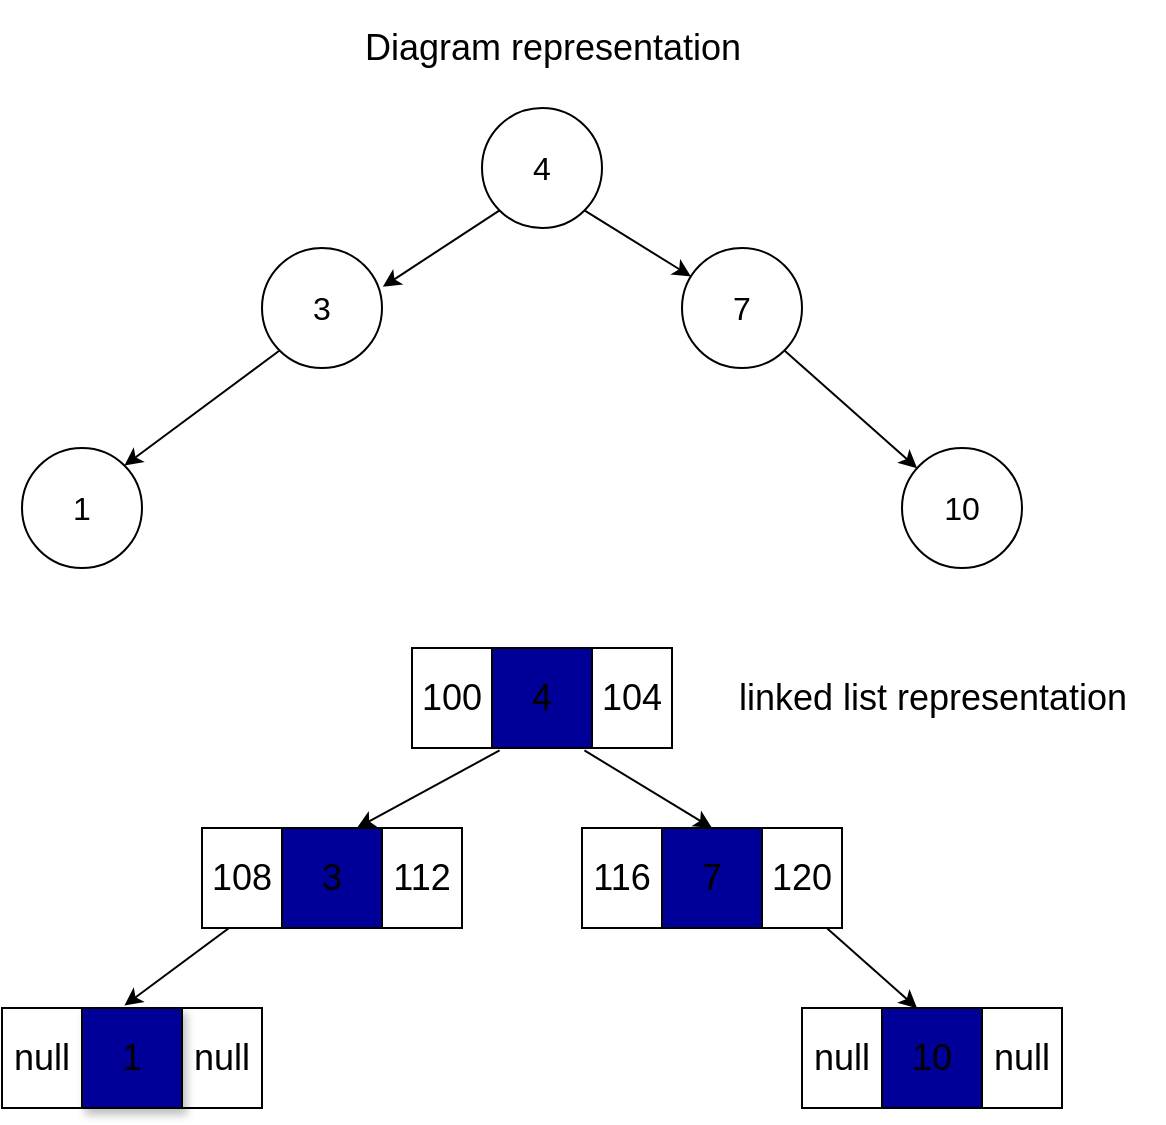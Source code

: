 <mxfile>
    <diagram id="0YV6zlQmTSQ1P5n79otT" name="Page-1">
        <mxGraphModel dx="1072" dy="308" grid="1" gridSize="10" guides="1" tooltips="1" connect="1" arrows="1" fold="1" page="1" pageScale="1" pageWidth="850" pageHeight="1100" math="0" shadow="0">
            <root>
                <mxCell id="0"/>
                <mxCell id="1" parent="0"/>
                <mxCell id="7" style="edgeStyle=none;html=1;exitX=0;exitY=1;exitDx=0;exitDy=0;entryX=1.007;entryY=0.323;entryDx=0;entryDy=0;entryPerimeter=0;fontSize=18;" edge="1" parent="1" source="2" target="3">
                    <mxGeometry relative="1" as="geometry"/>
                </mxCell>
                <mxCell id="9" style="edgeStyle=none;html=1;exitX=1;exitY=1;exitDx=0;exitDy=0;fontSize=18;" edge="1" parent="1" source="2" target="4">
                    <mxGeometry relative="1" as="geometry"/>
                </mxCell>
                <mxCell id="2" value="&lt;font size=&quot;3&quot;&gt;4&lt;/font&gt;" style="ellipse;whiteSpace=wrap;html=1;aspect=fixed;" vertex="1" parent="1">
                    <mxGeometry x="390" y="50" width="60" height="60" as="geometry"/>
                </mxCell>
                <mxCell id="8" style="edgeStyle=none;html=1;exitX=0;exitY=1;exitDx=0;exitDy=0;entryX=1;entryY=0;entryDx=0;entryDy=0;fontSize=18;" edge="1" parent="1" source="3" target="5">
                    <mxGeometry relative="1" as="geometry"/>
                </mxCell>
                <mxCell id="3" value="&lt;font size=&quot;3&quot;&gt;3&lt;/font&gt;" style="ellipse;whiteSpace=wrap;html=1;aspect=fixed;" vertex="1" parent="1">
                    <mxGeometry x="280" y="120" width="60" height="60" as="geometry"/>
                </mxCell>
                <mxCell id="10" style="edgeStyle=none;html=1;exitX=1;exitY=1;exitDx=0;exitDy=0;fontSize=18;" edge="1" parent="1" source="4" target="6">
                    <mxGeometry relative="1" as="geometry"/>
                </mxCell>
                <mxCell id="4" value="&lt;font size=&quot;3&quot;&gt;7&lt;/font&gt;" style="ellipse;whiteSpace=wrap;html=1;aspect=fixed;" vertex="1" parent="1">
                    <mxGeometry x="490" y="120" width="60" height="60" as="geometry"/>
                </mxCell>
                <mxCell id="5" value="&lt;font size=&quot;3&quot;&gt;1&lt;/font&gt;" style="ellipse;whiteSpace=wrap;html=1;aspect=fixed;" vertex="1" parent="1">
                    <mxGeometry x="160" y="220" width="60" height="60" as="geometry"/>
                </mxCell>
                <mxCell id="6" value="&lt;font size=&quot;3&quot;&gt;10&lt;/font&gt;" style="ellipse;whiteSpace=wrap;html=1;aspect=fixed;" vertex="1" parent="1">
                    <mxGeometry x="600" y="220" width="60" height="60" as="geometry"/>
                </mxCell>
                <mxCell id="11" style="edgeStyle=none;html=1;exitX=0;exitY=1;exitDx=0;exitDy=0;entryX=0.75;entryY=0;entryDx=0;entryDy=0;fontSize=18;" edge="1" parent="1" target="31">
                    <mxGeometry relative="1" as="geometry">
                        <mxPoint x="398.787" y="371.213" as="sourcePoint"/>
                        <mxPoint x="340.42" y="409.38" as="targetPoint"/>
                    </mxGeometry>
                </mxCell>
                <mxCell id="12" style="edgeStyle=none;html=1;exitX=1;exitY=1;exitDx=0;exitDy=0;fontSize=18;entryX=0.5;entryY=0;entryDx=0;entryDy=0;" edge="1" parent="1" target="37">
                    <mxGeometry relative="1" as="geometry">
                        <mxPoint x="441.213" y="371.213" as="sourcePoint"/>
                        <mxPoint x="494" y="404" as="targetPoint"/>
                    </mxGeometry>
                </mxCell>
                <mxCell id="14" style="edgeStyle=none;html=1;exitX=0;exitY=1;exitDx=0;exitDy=0;entryX=1;entryY=0;entryDx=0;entryDy=0;fontSize=18;" edge="1" parent="1">
                    <mxGeometry relative="1" as="geometry">
                        <mxPoint x="288.787" y="441.213" as="sourcePoint"/>
                        <mxPoint x="211.213" y="498.787" as="targetPoint"/>
                    </mxGeometry>
                </mxCell>
                <mxCell id="16" style="edgeStyle=none;html=1;exitX=1;exitY=1;exitDx=0;exitDy=0;fontSize=18;" edge="1" parent="1">
                    <mxGeometry relative="1" as="geometry">
                        <mxPoint x="541.213" y="441.213" as="sourcePoint"/>
                        <mxPoint x="607.55" y="500.101" as="targetPoint"/>
                    </mxGeometry>
                </mxCell>
                <mxCell id="26" value="" style="group" vertex="1" connectable="0" parent="1">
                    <mxGeometry x="355" y="320" width="130" height="50" as="geometry"/>
                </mxCell>
                <mxCell id="20" value="" style="rounded=0;whiteSpace=wrap;html=1;fontSize=18;" vertex="1" parent="26">
                    <mxGeometry x="10" width="120" height="50" as="geometry"/>
                </mxCell>
                <mxCell id="23" value="100" style="rounded=0;whiteSpace=wrap;html=1;fontSize=18;" vertex="1" parent="26">
                    <mxGeometry width="40" height="50" as="geometry"/>
                </mxCell>
                <mxCell id="24" value="104" style="rounded=0;whiteSpace=wrap;html=1;fontSize=18;" vertex="1" parent="26">
                    <mxGeometry x="90" width="40" height="50" as="geometry"/>
                </mxCell>
                <mxCell id="25" value="4" style="rounded=0;whiteSpace=wrap;html=1;fontSize=18;fillColor=#000099;" vertex="1" parent="26">
                    <mxGeometry x="40" width="50" height="50" as="geometry"/>
                </mxCell>
                <mxCell id="27" value="" style="group" vertex="1" connectable="0" parent="1">
                    <mxGeometry x="250" y="410" width="130" height="50" as="geometry"/>
                </mxCell>
                <mxCell id="28" value="" style="rounded=0;whiteSpace=wrap;html=1;fontSize=18;" vertex="1" parent="27">
                    <mxGeometry x="10" width="120" height="50" as="geometry"/>
                </mxCell>
                <mxCell id="29" value="108" style="rounded=0;whiteSpace=wrap;html=1;fontSize=18;" vertex="1" parent="27">
                    <mxGeometry width="40" height="50" as="geometry"/>
                </mxCell>
                <mxCell id="30" value="112" style="rounded=0;whiteSpace=wrap;html=1;fontSize=18;" vertex="1" parent="27">
                    <mxGeometry x="90" width="40" height="50" as="geometry"/>
                </mxCell>
                <mxCell id="31" value="3" style="rounded=0;whiteSpace=wrap;html=1;fontSize=18;fillColor=#000099;" vertex="1" parent="27">
                    <mxGeometry x="40" width="50" height="50" as="geometry"/>
                </mxCell>
                <mxCell id="33" value="" style="group" vertex="1" connectable="0" parent="1">
                    <mxGeometry x="440" y="410" width="130" height="50" as="geometry"/>
                </mxCell>
                <mxCell id="34" value="" style="rounded=0;whiteSpace=wrap;html=1;fontSize=18;" vertex="1" parent="33">
                    <mxGeometry x="10" width="120" height="50" as="geometry"/>
                </mxCell>
                <mxCell id="35" value="116" style="rounded=0;whiteSpace=wrap;html=1;fontSize=18;" vertex="1" parent="33">
                    <mxGeometry width="40" height="50" as="geometry"/>
                </mxCell>
                <mxCell id="36" value="120" style="rounded=0;whiteSpace=wrap;html=1;fontSize=18;" vertex="1" parent="33">
                    <mxGeometry x="90" width="40" height="50" as="geometry"/>
                </mxCell>
                <mxCell id="37" value="7" style="rounded=0;whiteSpace=wrap;html=1;fontSize=18;fillColor=#000099;" vertex="1" parent="33">
                    <mxGeometry x="40" width="50" height="50" as="geometry"/>
                </mxCell>
                <mxCell id="38" value="" style="group" vertex="1" connectable="0" parent="1">
                    <mxGeometry x="150" y="500" width="130" height="50" as="geometry"/>
                </mxCell>
                <mxCell id="39" value="" style="rounded=0;whiteSpace=wrap;html=1;fontSize=18;" vertex="1" parent="38">
                    <mxGeometry x="10" width="120" height="50" as="geometry"/>
                </mxCell>
                <mxCell id="40" value="null" style="rounded=0;whiteSpace=wrap;html=1;fontSize=18;" vertex="1" parent="38">
                    <mxGeometry width="40" height="50" as="geometry"/>
                </mxCell>
                <mxCell id="41" value="null" style="rounded=0;whiteSpace=wrap;html=1;fontSize=18;" vertex="1" parent="38">
                    <mxGeometry x="90" width="40" height="50" as="geometry"/>
                </mxCell>
                <mxCell id="42" value="1" style="rounded=0;whiteSpace=wrap;html=1;fontSize=18;shadow=1;fillColor=#000099;" vertex="1" parent="38">
                    <mxGeometry x="40" width="50" height="50" as="geometry"/>
                </mxCell>
                <mxCell id="43" value="" style="group" vertex="1" connectable="0" parent="1">
                    <mxGeometry x="550" y="500" width="130" height="50" as="geometry"/>
                </mxCell>
                <mxCell id="44" value="" style="rounded=0;whiteSpace=wrap;html=1;fontSize=18;" vertex="1" parent="43">
                    <mxGeometry x="10" width="120" height="50" as="geometry"/>
                </mxCell>
                <mxCell id="45" value="null" style="rounded=0;whiteSpace=wrap;html=1;fontSize=18;" vertex="1" parent="43">
                    <mxGeometry width="40" height="50" as="geometry"/>
                </mxCell>
                <mxCell id="46" value="null" style="rounded=0;whiteSpace=wrap;html=1;fontSize=18;" vertex="1" parent="43">
                    <mxGeometry x="90" width="40" height="50" as="geometry"/>
                </mxCell>
                <mxCell id="47" value="10" style="rounded=0;whiteSpace=wrap;html=1;fontSize=18;fillColor=#000099;" vertex="1" parent="43">
                    <mxGeometry x="40" width="50" height="50" as="geometry"/>
                </mxCell>
                <mxCell id="48" value="linked list representation" style="text;html=1;align=center;verticalAlign=middle;resizable=0;points=[];autosize=1;strokeColor=none;fillColor=none;fontSize=18;shadow=1;" vertex="1" parent="1">
                    <mxGeometry x="505" y="325" width="220" height="40" as="geometry"/>
                </mxCell>
                <mxCell id="49" value="Diagram representation" style="text;html=1;align=center;verticalAlign=middle;resizable=0;points=[];autosize=1;strokeColor=none;fillColor=none;fontSize=18;shadow=1;" vertex="1" parent="1">
                    <mxGeometry x="320" width="210" height="40" as="geometry"/>
                </mxCell>
            </root>
        </mxGraphModel>
    </diagram>
</mxfile>
